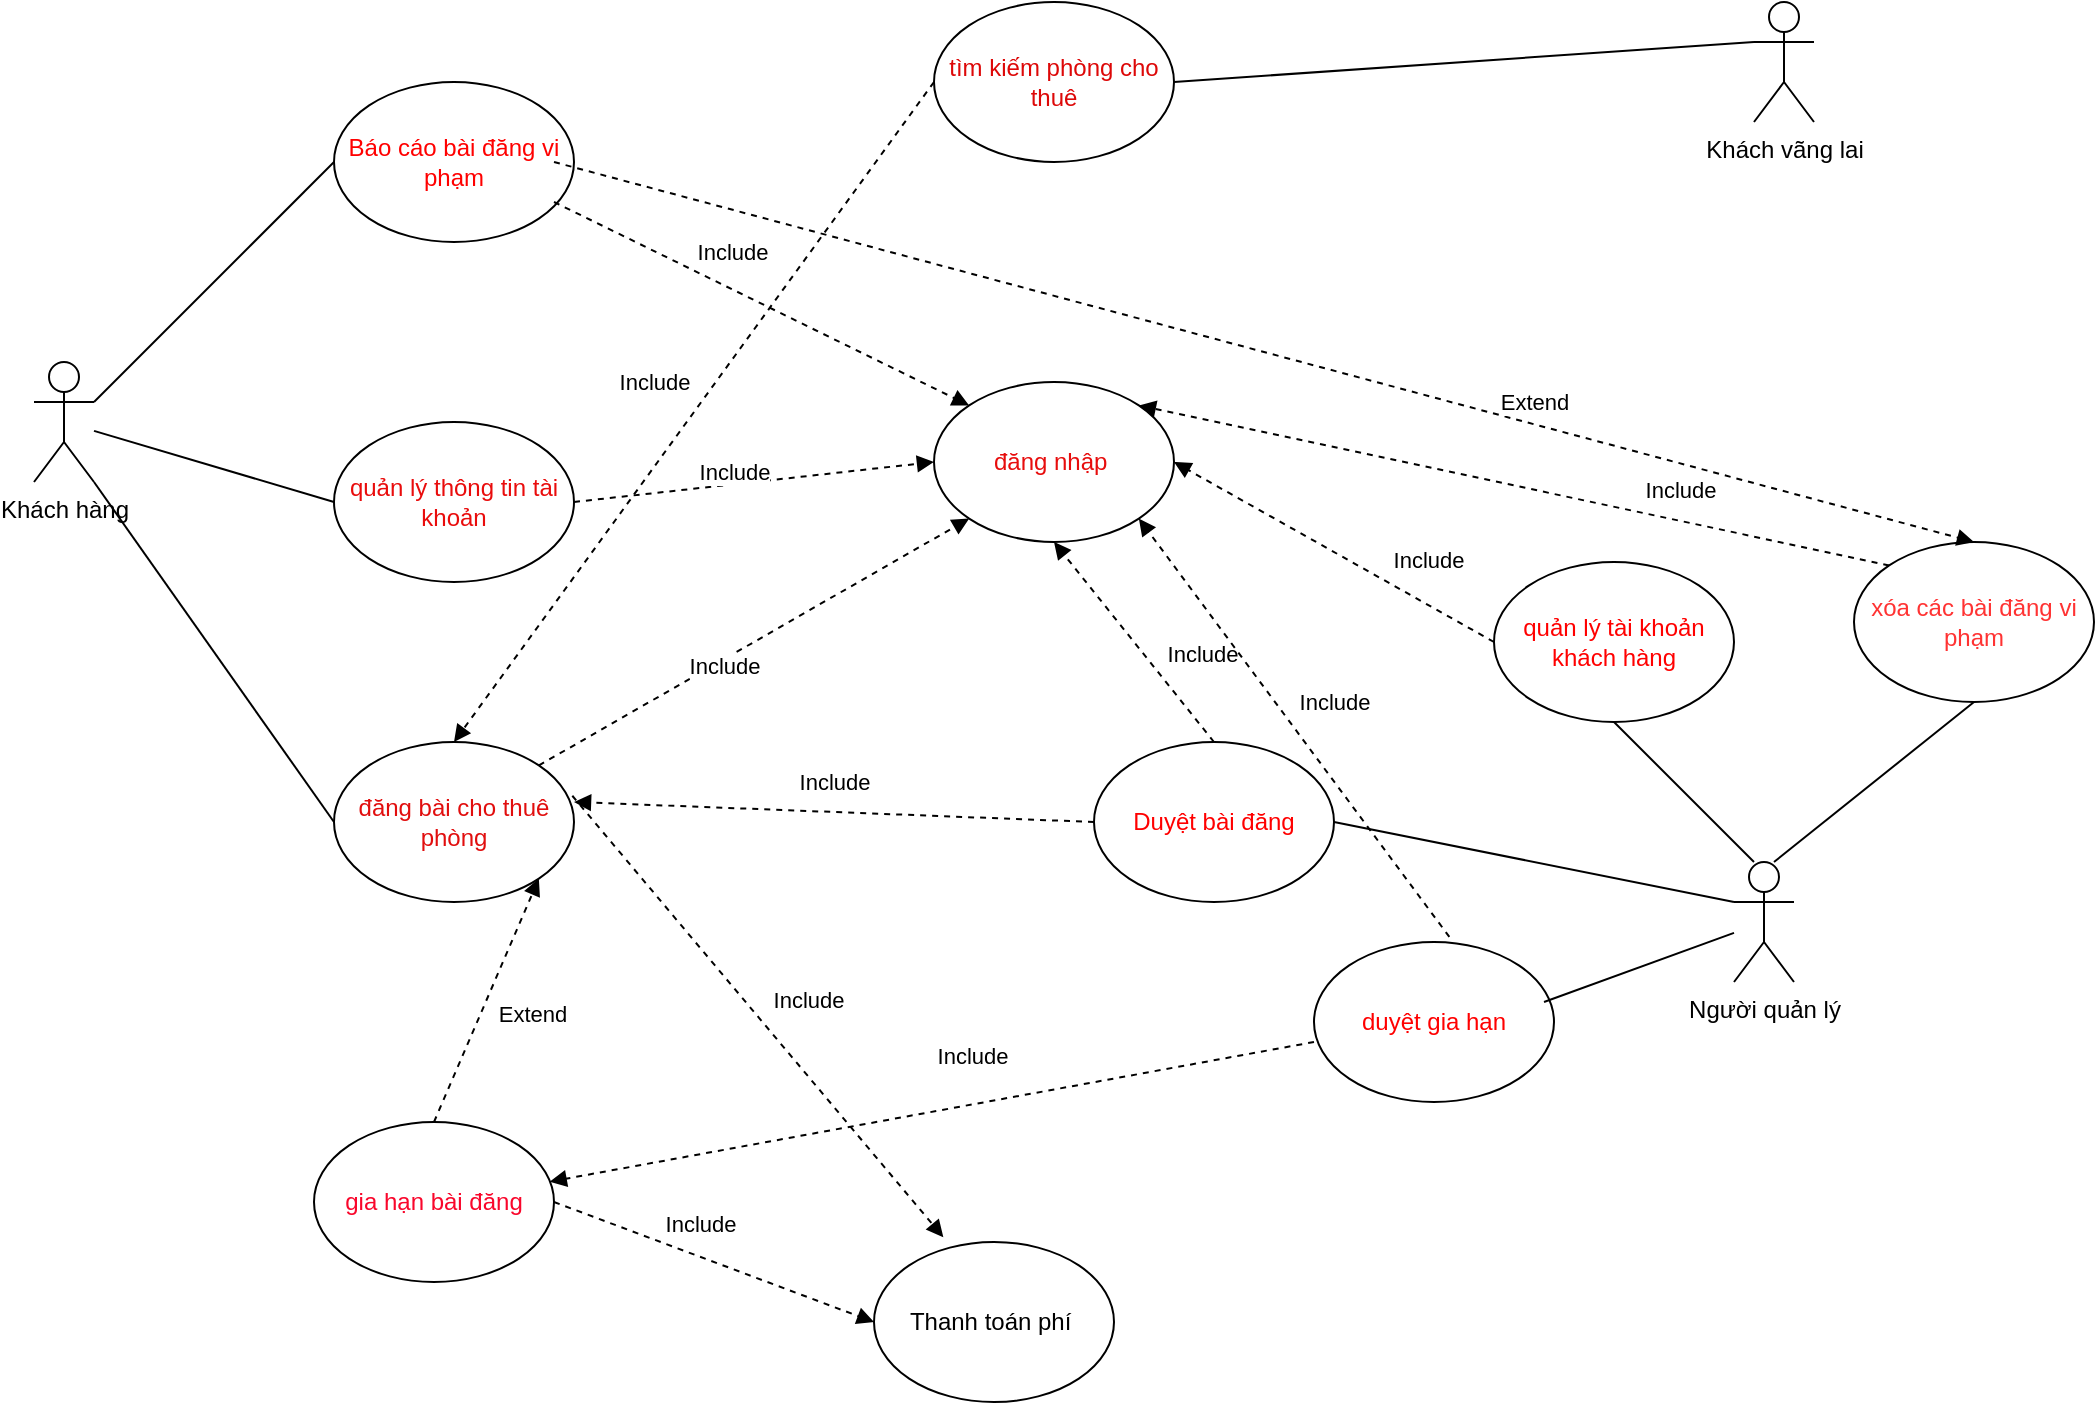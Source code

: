 <mxfile version="24.8.4" pages="4">
  <diagram name="Page-1" id="BQ_2tN83CtN3XIH8CyFC">
    <mxGraphModel dx="1500" dy="746" grid="1" gridSize="10" guides="1" tooltips="1" connect="1" arrows="1" fold="1" page="1" pageScale="1" pageWidth="1654" pageHeight="2336" math="0" shadow="0">
      <root>
        <mxCell id="0" />
        <mxCell id="1" parent="0" />
        <mxCell id="l2JES9F-hAtox_VoTa_b-1" value="Khách hàng" style="shape=umlActor;verticalLabelPosition=bottom;verticalAlign=top;html=1;outlineConnect=0;" parent="1" vertex="1">
          <mxGeometry x="50" y="260" width="30" height="60" as="geometry" />
        </mxCell>
        <mxCell id="l2JES9F-hAtox_VoTa_b-2" value="Người quản lý" style="shape=umlActor;verticalLabelPosition=bottom;verticalAlign=top;html=1;outlineConnect=0;" parent="1" vertex="1">
          <mxGeometry x="900" y="510" width="30" height="60" as="geometry" />
        </mxCell>
        <mxCell id="l2JES9F-hAtox_VoTa_b-3" value="Khách vãng lai" style="shape=umlActor;verticalLabelPosition=bottom;verticalAlign=top;html=1;outlineConnect=0;" parent="1" vertex="1">
          <mxGeometry x="910" y="80" width="30" height="60" as="geometry" />
        </mxCell>
        <mxCell id="l2JES9F-hAtox_VoTa_b-4" value="đăng nhập&amp;nbsp;" style="ellipse;whiteSpace=wrap;html=1;fontColor=#e70d0d;" parent="1" vertex="1">
          <mxGeometry x="500" y="270" width="120" height="80" as="geometry" />
        </mxCell>
        <mxCell id="l2JES9F-hAtox_VoTa_b-5" value="quản lý thông tin tài khoản" style="ellipse;whiteSpace=wrap;html=1;fontColor=#e90c0c;" parent="1" vertex="1">
          <mxGeometry x="200" y="290" width="120" height="80" as="geometry" />
        </mxCell>
        <mxCell id="l2JES9F-hAtox_VoTa_b-6" value="đăng bài cho thuê phòng" style="ellipse;whiteSpace=wrap;html=1;fontColor=#e10e0e;" parent="1" vertex="1">
          <mxGeometry x="200" y="450" width="120" height="80" as="geometry" />
        </mxCell>
        <mxCell id="l2JES9F-hAtox_VoTa_b-7" value="Báo cáo bài đăng vi phạm" style="ellipse;whiteSpace=wrap;html=1;fontColor=#FF0000;" parent="1" vertex="1">
          <mxGeometry x="200" y="120" width="120" height="80" as="geometry" />
        </mxCell>
        <mxCell id="l2JES9F-hAtox_VoTa_b-8" value="Duyệt bài đăng" style="ellipse;whiteSpace=wrap;html=1;fontColor=#FF0000;" parent="1" vertex="1">
          <mxGeometry x="580" y="450" width="120" height="80" as="geometry" />
        </mxCell>
        <mxCell id="l2JES9F-hAtox_VoTa_b-9" value="tìm kiếm phòng cho thuê" style="ellipse;whiteSpace=wrap;html=1;fontColor=#dd0808;" parent="1" vertex="1">
          <mxGeometry x="500" y="80" width="120" height="80" as="geometry" />
        </mxCell>
        <mxCell id="l2JES9F-hAtox_VoTa_b-10" value="Thanh toán phí&amp;nbsp;" style="ellipse;whiteSpace=wrap;html=1;" parent="1" vertex="1">
          <mxGeometry x="470" y="700" width="120" height="80" as="geometry" />
        </mxCell>
        <mxCell id="l2JES9F-hAtox_VoTa_b-11" value="xóa các bài đăng vi phạm" style="ellipse;whiteSpace=wrap;html=1;fontColor=#FF3333;" parent="1" vertex="1">
          <mxGeometry x="960" y="350" width="120" height="80" as="geometry" />
        </mxCell>
        <mxCell id="l2JES9F-hAtox_VoTa_b-12" value="quản lý tài khoản khách hàng" style="ellipse;whiteSpace=wrap;html=1;fontColor=#FF0000;" parent="1" vertex="1">
          <mxGeometry x="780" y="360" width="120" height="80" as="geometry" />
        </mxCell>
        <mxCell id="l2JES9F-hAtox_VoTa_b-13" value="duyệt gia hạn" style="ellipse;whiteSpace=wrap;html=1;fontColor=#FF0000;" parent="1" vertex="1">
          <mxGeometry x="690" y="550" width="120" height="80" as="geometry" />
        </mxCell>
        <mxCell id="l2JES9F-hAtox_VoTa_b-14" value="" style="endArrow=none;html=1;rounded=0;entryX=0;entryY=0.5;entryDx=0;entryDy=0;" parent="1" target="l2JES9F-hAtox_VoTa_b-7" edge="1">
          <mxGeometry width="50" height="50" relative="1" as="geometry">
            <mxPoint x="80" y="280" as="sourcePoint" />
            <mxPoint x="130" y="230" as="targetPoint" />
          </mxGeometry>
        </mxCell>
        <mxCell id="l2JES9F-hAtox_VoTa_b-15" value="" style="endArrow=none;html=1;rounded=0;entryX=0;entryY=0.5;entryDx=0;entryDy=0;" parent="1" source="l2JES9F-hAtox_VoTa_b-1" target="l2JES9F-hAtox_VoTa_b-5" edge="1">
          <mxGeometry width="50" height="50" relative="1" as="geometry">
            <mxPoint x="80" y="320" as="sourcePoint" />
            <mxPoint x="130" y="270" as="targetPoint" />
          </mxGeometry>
        </mxCell>
        <mxCell id="l2JES9F-hAtox_VoTa_b-16" value="" style="endArrow=none;html=1;rounded=0;exitX=0;exitY=0.5;exitDx=0;exitDy=0;entryX=1;entryY=1;entryDx=0;entryDy=0;entryPerimeter=0;" parent="1" source="l2JES9F-hAtox_VoTa_b-6" target="l2JES9F-hAtox_VoTa_b-1" edge="1">
          <mxGeometry width="50" height="50" relative="1" as="geometry">
            <mxPoint x="50" y="390" as="sourcePoint" />
            <mxPoint x="100" y="340" as="targetPoint" />
          </mxGeometry>
        </mxCell>
        <mxCell id="l2JES9F-hAtox_VoTa_b-17" value="" style="endArrow=block;html=1;rounded=0;entryX=0.289;entryY=-0.03;entryDx=0;entryDy=0;dashed=1;endFill=1;exitX=0.993;exitY=0.336;exitDx=0;exitDy=0;exitPerimeter=0;entryPerimeter=0;" parent="1" source="l2JES9F-hAtox_VoTa_b-6" target="l2JES9F-hAtox_VoTa_b-10" edge="1">
          <mxGeometry width="50" height="50" relative="1" as="geometry">
            <mxPoint x="320" y="342" as="sourcePoint" />
            <mxPoint x="408" y="280" as="targetPoint" />
          </mxGeometry>
        </mxCell>
        <mxCell id="l2JES9F-hAtox_VoTa_b-18" value="Include" style="edgeLabel;html=1;align=center;verticalAlign=middle;resizable=0;points=[];" parent="l2JES9F-hAtox_VoTa_b-17" vertex="1" connectable="0">
          <mxGeometry x="0.053" y="2" relative="1" as="geometry">
            <mxPoint x="18" y="-13" as="offset" />
          </mxGeometry>
        </mxCell>
        <mxCell id="l2JES9F-hAtox_VoTa_b-19" value="" style="endArrow=block;dashed=1;html=1;rounded=0;entryX=1;entryY=0.375;entryDx=0;entryDy=0;endFill=1;exitX=0;exitY=0.5;exitDx=0;exitDy=0;entryPerimeter=0;" parent="1" source="l2JES9F-hAtox_VoTa_b-8" target="l2JES9F-hAtox_VoTa_b-6" edge="1">
          <mxGeometry width="50" height="50" relative="1" as="geometry">
            <mxPoint x="473" y="399" as="sourcePoint" />
            <mxPoint x="447" y="480" as="targetPoint" />
          </mxGeometry>
        </mxCell>
        <mxCell id="l2JES9F-hAtox_VoTa_b-20" value="Include" style="edgeLabel;html=1;align=center;verticalAlign=middle;resizable=0;points=[];" parent="l2JES9F-hAtox_VoTa_b-19" vertex="1" connectable="0">
          <mxGeometry x="-0.332" y="-1" relative="1" as="geometry">
            <mxPoint x="-43" y="-16" as="offset" />
          </mxGeometry>
        </mxCell>
        <mxCell id="l2JES9F-hAtox_VoTa_b-21" value="" style="endArrow=none;html=1;rounded=0;" parent="1" target="l2JES9F-hAtox_VoTa_b-2" edge="1">
          <mxGeometry width="50" height="50" relative="1" as="geometry">
            <mxPoint x="805" y="580" as="sourcePoint" />
            <mxPoint x="960" y="550" as="targetPoint" />
          </mxGeometry>
        </mxCell>
        <mxCell id="l2JES9F-hAtox_VoTa_b-22" value="" style="endArrow=none;html=1;rounded=0;entryX=1.017;entryY=0.418;entryDx=0;entryDy=0;entryPerimeter=0;exitX=0.5;exitY=1;exitDx=0;exitDy=0;" parent="1" source="l2JES9F-hAtox_VoTa_b-12" edge="1">
          <mxGeometry width="50" height="50" relative="1" as="geometry">
            <mxPoint x="978" y="497" as="sourcePoint" />
            <mxPoint x="910" y="510" as="targetPoint" />
          </mxGeometry>
        </mxCell>
        <mxCell id="l2JES9F-hAtox_VoTa_b-23" value="" style="endArrow=none;html=1;rounded=0;entryX=0.5;entryY=1;entryDx=0;entryDy=0;" parent="1" target="l2JES9F-hAtox_VoTa_b-11" edge="1">
          <mxGeometry width="50" height="50" relative="1" as="geometry">
            <mxPoint x="920" y="510" as="sourcePoint" />
            <mxPoint x="970" y="460" as="targetPoint" />
          </mxGeometry>
        </mxCell>
        <mxCell id="l2JES9F-hAtox_VoTa_b-25" value="gia hạn bài đăng" style="ellipse;whiteSpace=wrap;html=1;fontColor=#f9062b;" parent="1" vertex="1">
          <mxGeometry x="190" y="640" width="120" height="80" as="geometry" />
        </mxCell>
        <mxCell id="l2JES9F-hAtox_VoTa_b-30" value="" style="endArrow=block;html=1;rounded=0;entryX=1;entryY=1;entryDx=0;entryDy=0;dashed=1;startArrow=none;startFill=0;endFill=1;exitX=0.5;exitY=0;exitDx=0;exitDy=0;" parent="1" source="l2JES9F-hAtox_VoTa_b-25" target="l2JES9F-hAtox_VoTa_b-6" edge="1">
          <mxGeometry width="50" height="50" relative="1" as="geometry">
            <mxPoint x="350" y="650" as="sourcePoint" />
            <mxPoint x="468" y="538" as="targetPoint" />
          </mxGeometry>
        </mxCell>
        <mxCell id="l2JES9F-hAtox_VoTa_b-31" value="Extend" style="edgeLabel;html=1;align=center;verticalAlign=middle;resizable=0;points=[];" parent="l2JES9F-hAtox_VoTa_b-30" vertex="1" connectable="0">
          <mxGeometry x="-0.044" y="-11" relative="1" as="geometry">
            <mxPoint x="14" as="offset" />
          </mxGeometry>
        </mxCell>
        <mxCell id="l2JES9F-hAtox_VoTa_b-32" value="" style="endArrow=block;dashed=1;html=1;rounded=0;entryX=0;entryY=0.5;entryDx=0;entryDy=0;endFill=1;exitX=1;exitY=0.5;exitDx=0;exitDy=0;" parent="1" source="l2JES9F-hAtox_VoTa_b-25" target="l2JES9F-hAtox_VoTa_b-10" edge="1">
          <mxGeometry width="50" height="50" relative="1" as="geometry">
            <mxPoint x="400" y="662" as="sourcePoint" />
            <mxPoint x="428" y="610" as="targetPoint" />
          </mxGeometry>
        </mxCell>
        <mxCell id="l2JES9F-hAtox_VoTa_b-33" value="Include" style="edgeLabel;html=1;align=center;verticalAlign=middle;resizable=0;points=[];" parent="l2JES9F-hAtox_VoTa_b-32" vertex="1" connectable="0">
          <mxGeometry x="-0.332" y="-1" relative="1" as="geometry">
            <mxPoint x="20" y="-10" as="offset" />
          </mxGeometry>
        </mxCell>
        <mxCell id="l2JES9F-hAtox_VoTa_b-34" value="" style="endArrow=none;html=1;rounded=0;entryX=0;entryY=0.333;entryDx=0;entryDy=0;entryPerimeter=0;" parent="1" target="l2JES9F-hAtox_VoTa_b-2" edge="1">
          <mxGeometry width="50" height="50" relative="1" as="geometry">
            <mxPoint x="700" y="490" as="sourcePoint" />
            <mxPoint x="750" y="440" as="targetPoint" />
          </mxGeometry>
        </mxCell>
        <mxCell id="l2JES9F-hAtox_VoTa_b-35" value="" style="endArrow=block;dashed=1;html=1;rounded=0;entryX=0.982;entryY=0.373;entryDx=0;entryDy=0;endFill=1;exitX=0;exitY=0.5;exitDx=0;exitDy=0;entryPerimeter=0;" parent="1" target="l2JES9F-hAtox_VoTa_b-25" edge="1">
          <mxGeometry width="50" height="50" relative="1" as="geometry">
            <mxPoint x="690" y="600" as="sourcePoint" />
            <mxPoint x="430" y="590" as="targetPoint" />
          </mxGeometry>
        </mxCell>
        <mxCell id="l2JES9F-hAtox_VoTa_b-36" value="Include" style="edgeLabel;html=1;align=center;verticalAlign=middle;resizable=0;points=[];" parent="l2JES9F-hAtox_VoTa_b-35" vertex="1" connectable="0">
          <mxGeometry x="-0.332" y="-1" relative="1" as="geometry">
            <mxPoint x="-43" y="-16" as="offset" />
          </mxGeometry>
        </mxCell>
        <mxCell id="l2JES9F-hAtox_VoTa_b-37" value="" style="endArrow=block;html=1;rounded=0;entryX=0.5;entryY=0;entryDx=0;entryDy=0;dashed=1;startArrow=none;startFill=0;endFill=1;exitX=1;exitY=0.5;exitDx=0;exitDy=0;" parent="1" target="l2JES9F-hAtox_VoTa_b-11" edge="1">
          <mxGeometry width="50" height="50" relative="1" as="geometry">
            <mxPoint x="310" y="160" as="sourcePoint" />
            <mxPoint x="445" y="140" as="targetPoint" />
          </mxGeometry>
        </mxCell>
        <mxCell id="l2JES9F-hAtox_VoTa_b-38" value="Extend" style="edgeLabel;html=1;align=center;verticalAlign=middle;resizable=0;points=[];" parent="l2JES9F-hAtox_VoTa_b-37" vertex="1" connectable="0">
          <mxGeometry x="-0.044" y="-11" relative="1" as="geometry">
            <mxPoint x="153" y="18" as="offset" />
          </mxGeometry>
        </mxCell>
        <mxCell id="l2JES9F-hAtox_VoTa_b-39" value="" style="endArrow=none;html=1;rounded=0;entryX=0;entryY=0.333;entryDx=0;entryDy=0;entryPerimeter=0;exitX=1;exitY=0.5;exitDx=0;exitDy=0;" parent="1" source="l2JES9F-hAtox_VoTa_b-9" target="l2JES9F-hAtox_VoTa_b-3" edge="1">
          <mxGeometry width="50" height="50" relative="1" as="geometry">
            <mxPoint x="800" y="170" as="sourcePoint" />
            <mxPoint x="850" y="120" as="targetPoint" />
          </mxGeometry>
        </mxCell>
        <mxCell id="l2JES9F-hAtox_VoTa_b-40" value="" style="endArrow=block;dashed=1;html=1;rounded=0;entryX=0;entryY=0;entryDx=0;entryDy=0;endFill=1;exitX=1;exitY=0.5;exitDx=0;exitDy=0;" parent="1" target="l2JES9F-hAtox_VoTa_b-4" edge="1">
          <mxGeometry width="50" height="50" relative="1" as="geometry">
            <mxPoint x="310" y="180" as="sourcePoint" />
            <mxPoint x="420" y="280" as="targetPoint" />
          </mxGeometry>
        </mxCell>
        <mxCell id="l2JES9F-hAtox_VoTa_b-41" value="Include" style="edgeLabel;html=1;align=center;verticalAlign=middle;resizable=0;points=[];" parent="l2JES9F-hAtox_VoTa_b-40" vertex="1" connectable="0">
          <mxGeometry x="-0.332" y="-1" relative="1" as="geometry">
            <mxPoint x="20" y="-10" as="offset" />
          </mxGeometry>
        </mxCell>
        <mxCell id="l2JES9F-hAtox_VoTa_b-42" value="" style="endArrow=block;dashed=1;html=1;rounded=0;entryX=0;entryY=0.5;entryDx=0;entryDy=0;endFill=1;exitX=1;exitY=0.5;exitDx=0;exitDy=0;" parent="1" target="l2JES9F-hAtox_VoTa_b-4" edge="1">
          <mxGeometry width="50" height="50" relative="1" as="geometry">
            <mxPoint x="320" y="330" as="sourcePoint" />
            <mxPoint x="430" y="430" as="targetPoint" />
          </mxGeometry>
        </mxCell>
        <mxCell id="l2JES9F-hAtox_VoTa_b-43" value="Include" style="edgeLabel;html=1;align=center;verticalAlign=middle;resizable=0;points=[];" parent="l2JES9F-hAtox_VoTa_b-42" vertex="1" connectable="0">
          <mxGeometry x="-0.332" y="-1" relative="1" as="geometry">
            <mxPoint x="20" y="-10" as="offset" />
          </mxGeometry>
        </mxCell>
        <mxCell id="l2JES9F-hAtox_VoTa_b-44" value="" style="endArrow=block;dashed=1;html=1;rounded=0;entryX=0;entryY=1;entryDx=0;entryDy=0;endFill=1;exitX=1;exitY=0;exitDx=0;exitDy=0;" parent="1" source="l2JES9F-hAtox_VoTa_b-6" target="l2JES9F-hAtox_VoTa_b-4" edge="1">
          <mxGeometry width="50" height="50" relative="1" as="geometry">
            <mxPoint x="390" y="340" as="sourcePoint" />
            <mxPoint x="500" y="440" as="targetPoint" />
          </mxGeometry>
        </mxCell>
        <mxCell id="l2JES9F-hAtox_VoTa_b-45" value="Include" style="edgeLabel;html=1;align=center;verticalAlign=middle;resizable=0;points=[];" parent="l2JES9F-hAtox_VoTa_b-44" vertex="1" connectable="0">
          <mxGeometry x="-0.332" y="-1" relative="1" as="geometry">
            <mxPoint x="20" y="-10" as="offset" />
          </mxGeometry>
        </mxCell>
        <mxCell id="l2JES9F-hAtox_VoTa_b-46" value="" style="endArrow=block;dashed=1;html=1;rounded=0;entryX=1;entryY=0.5;entryDx=0;entryDy=0;endFill=1;exitX=0;exitY=0.5;exitDx=0;exitDy=0;" parent="1" source="l2JES9F-hAtox_VoTa_b-12" target="l2JES9F-hAtox_VoTa_b-4" edge="1">
          <mxGeometry width="50" height="50" relative="1" as="geometry">
            <mxPoint x="630" y="400" as="sourcePoint" />
            <mxPoint x="838" y="502" as="targetPoint" />
          </mxGeometry>
        </mxCell>
        <mxCell id="l2JES9F-hAtox_VoTa_b-47" value="Include" style="edgeLabel;html=1;align=center;verticalAlign=middle;resizable=0;points=[];" parent="l2JES9F-hAtox_VoTa_b-46" vertex="1" connectable="0">
          <mxGeometry x="-0.332" y="-1" relative="1" as="geometry">
            <mxPoint x="20" y="-10" as="offset" />
          </mxGeometry>
        </mxCell>
        <mxCell id="l2JES9F-hAtox_VoTa_b-48" value="" style="endArrow=block;dashed=1;html=1;rounded=0;entryX=0.5;entryY=1;entryDx=0;entryDy=0;endFill=1;exitX=0.5;exitY=0;exitDx=0;exitDy=0;" parent="1" source="l2JES9F-hAtox_VoTa_b-8" target="l2JES9F-hAtox_VoTa_b-4" edge="1">
          <mxGeometry width="50" height="50" relative="1" as="geometry">
            <mxPoint x="740" y="460" as="sourcePoint" />
            <mxPoint x="580" y="370" as="targetPoint" />
          </mxGeometry>
        </mxCell>
        <mxCell id="l2JES9F-hAtox_VoTa_b-49" value="Include" style="edgeLabel;html=1;align=center;verticalAlign=middle;resizable=0;points=[];" parent="l2JES9F-hAtox_VoTa_b-48" vertex="1" connectable="0">
          <mxGeometry x="-0.332" y="-1" relative="1" as="geometry">
            <mxPoint x="20" y="-10" as="offset" />
          </mxGeometry>
        </mxCell>
        <mxCell id="l2JES9F-hAtox_VoTa_b-50" value="" style="endArrow=block;dashed=1;html=1;rounded=0;entryX=1;entryY=1;entryDx=0;entryDy=0;endFill=1;exitX=0.564;exitY=-0.032;exitDx=0;exitDy=0;exitPerimeter=0;" parent="1" source="l2JES9F-hAtox_VoTa_b-13" target="l2JES9F-hAtox_VoTa_b-4" edge="1">
          <mxGeometry width="50" height="50" relative="1" as="geometry">
            <mxPoint x="800" y="420" as="sourcePoint" />
            <mxPoint x="640" y="330" as="targetPoint" />
          </mxGeometry>
        </mxCell>
        <mxCell id="l2JES9F-hAtox_VoTa_b-51" value="Include" style="edgeLabel;html=1;align=center;verticalAlign=middle;resizable=0;points=[];" parent="l2JES9F-hAtox_VoTa_b-50" vertex="1" connectable="0">
          <mxGeometry x="-0.332" y="-1" relative="1" as="geometry">
            <mxPoint x="-7" y="-47" as="offset" />
          </mxGeometry>
        </mxCell>
        <mxCell id="l2JES9F-hAtox_VoTa_b-52" value="" style="endArrow=block;dashed=1;html=1;rounded=0;entryX=1;entryY=0;entryDx=0;entryDy=0;endFill=1;exitX=0;exitY=0;exitDx=0;exitDy=0;" parent="1" source="l2JES9F-hAtox_VoTa_b-11" target="l2JES9F-hAtox_VoTa_b-4" edge="1">
          <mxGeometry width="50" height="50" relative="1" as="geometry">
            <mxPoint x="810" y="370" as="sourcePoint" />
            <mxPoint x="650" y="280" as="targetPoint" />
          </mxGeometry>
        </mxCell>
        <mxCell id="l2JES9F-hAtox_VoTa_b-53" value="Include" style="edgeLabel;html=1;align=center;verticalAlign=middle;resizable=0;points=[];" parent="l2JES9F-hAtox_VoTa_b-52" vertex="1" connectable="0">
          <mxGeometry x="-0.332" y="-1" relative="1" as="geometry">
            <mxPoint x="20" y="-10" as="offset" />
          </mxGeometry>
        </mxCell>
        <mxCell id="l2JES9F-hAtox_VoTa_b-54" value="" style="endArrow=block;html=1;rounded=0;entryX=0.5;entryY=0;entryDx=0;entryDy=0;dashed=1;endFill=1;exitX=0.993;exitY=0.336;exitDx=0;exitDy=0;exitPerimeter=0;" parent="1" target="l2JES9F-hAtox_VoTa_b-6" edge="1">
          <mxGeometry width="50" height="50" relative="1" as="geometry">
            <mxPoint x="500" y="120" as="sourcePoint" />
            <mxPoint x="636" y="381" as="targetPoint" />
          </mxGeometry>
        </mxCell>
        <mxCell id="l2JES9F-hAtox_VoTa_b-55" value="Include" style="edgeLabel;html=1;align=center;verticalAlign=middle;resizable=0;points=[];" parent="l2JES9F-hAtox_VoTa_b-54" vertex="1" connectable="0">
          <mxGeometry x="0.053" y="2" relative="1" as="geometry">
            <mxPoint x="-15" y="-25" as="offset" />
          </mxGeometry>
        </mxCell>
      </root>
    </mxGraphModel>
  </diagram>
  <diagram id="DK-BDEnetNu68t1VIco0" name="Page-2">
    <mxGraphModel dx="1050" dy="522" grid="1" gridSize="10" guides="1" tooltips="1" connect="1" arrows="1" fold="1" page="1" pageScale="1" pageWidth="850" pageHeight="1100" math="0" shadow="0">
      <root>
        <mxCell id="0" />
        <mxCell id="1" parent="0" />
        <mxCell id="_vLj43gm9U5g7hw9mRvg-1" value="KH/QTV" style="shape=umlActor;verticalLabelPosition=bottom;verticalAlign=top;html=1;outlineConnect=0;" vertex="1" parent="1">
          <mxGeometry x="180" y="220" width="30" height="60" as="geometry" />
        </mxCell>
        <mxCell id="_vLj43gm9U5g7hw9mRvg-2" value="đăng nhập" style="ellipse;whiteSpace=wrap;html=1;" vertex="1" parent="1">
          <mxGeometry x="340" y="220" width="120" height="80" as="geometry" />
        </mxCell>
        <mxCell id="_vLj43gm9U5g7hw9mRvg-3" value="" style="endArrow=none;html=1;rounded=0;entryX=0;entryY=0.5;entryDx=0;entryDy=0;" edge="1" parent="1" target="_vLj43gm9U5g7hw9mRvg-2">
          <mxGeometry width="50" height="50" relative="1" as="geometry">
            <mxPoint x="210" y="240" as="sourcePoint" />
            <mxPoint x="260" y="190" as="targetPoint" />
          </mxGeometry>
        </mxCell>
        <mxCell id="_vLj43gm9U5g7hw9mRvg-4" value="đăng ký" style="ellipse;whiteSpace=wrap;html=1;" vertex="1" parent="1">
          <mxGeometry x="560" y="160" width="100" height="60" as="geometry" />
        </mxCell>
        <mxCell id="_vLj43gm9U5g7hw9mRvg-5" value="Quên mật khẩu" style="ellipse;whiteSpace=wrap;html=1;" vertex="1" parent="1">
          <mxGeometry x="560" y="280" width="120" height="80" as="geometry" />
        </mxCell>
        <mxCell id="_vLj43gm9U5g7hw9mRvg-6" value="" style="endArrow=block;dashed=1;html=1;rounded=0;entryX=1;entryY=0;entryDx=0;entryDy=0;endFill=1;exitX=0;exitY=0.5;exitDx=0;exitDy=0;" edge="1" parent="1" source="_vLj43gm9U5g7hw9mRvg-4" target="_vLj43gm9U5g7hw9mRvg-2">
          <mxGeometry width="50" height="50" relative="1" as="geometry">
            <mxPoint x="638.04" y="170" as="sourcePoint" />
            <mxPoint x="468.04" y="250" as="targetPoint" />
          </mxGeometry>
        </mxCell>
        <mxCell id="_vLj43gm9U5g7hw9mRvg-7" value="Extend" style="edgeLabel;html=1;align=center;verticalAlign=middle;resizable=0;points=[];" vertex="1" connectable="0" parent="_vLj43gm9U5g7hw9mRvg-6">
          <mxGeometry x="-0.332" y="-1" relative="1" as="geometry">
            <mxPoint x="-19" y="-9" as="offset" />
          </mxGeometry>
        </mxCell>
        <mxCell id="_vLj43gm9U5g7hw9mRvg-8" value="" style="endArrow=block;dashed=1;html=1;rounded=0;entryX=1;entryY=1;entryDx=0;entryDy=0;endFill=1;exitX=0;exitY=0.5;exitDx=0;exitDy=0;" edge="1" parent="1" source="_vLj43gm9U5g7hw9mRvg-5" target="_vLj43gm9U5g7hw9mRvg-2">
          <mxGeometry width="50" height="50" relative="1" as="geometry">
            <mxPoint x="688.04" y="200" as="sourcePoint" />
            <mxPoint x="460.0" y="269.76" as="targetPoint" />
          </mxGeometry>
        </mxCell>
        <mxCell id="_vLj43gm9U5g7hw9mRvg-9" value="Extend" style="edgeLabel;html=1;align=center;verticalAlign=middle;resizable=0;points=[];" vertex="1" connectable="0" parent="_vLj43gm9U5g7hw9mRvg-8">
          <mxGeometry x="-0.332" y="-1" relative="1" as="geometry">
            <mxPoint x="7" y="-19" as="offset" />
          </mxGeometry>
        </mxCell>
      </root>
    </mxGraphModel>
  </diagram>
  <diagram id="AdcU6uADzQ5xVJpkTxkQ" name="Page-3">
    <mxGraphModel dx="1050" dy="522" grid="1" gridSize="10" guides="1" tooltips="1" connect="1" arrows="1" fold="1" page="1" pageScale="1" pageWidth="850" pageHeight="1100" math="0" shadow="0">
      <root>
        <mxCell id="0" />
        <mxCell id="1" parent="0" />
        <mxCell id="3ZRDN9v3aJLgR-9kueVp-1" value="Khách vãng lai" style="shape=umlActor;verticalLabelPosition=bottom;verticalAlign=top;html=1;outlineConnect=0;" vertex="1" parent="1">
          <mxGeometry x="480" y="160" width="30" height="60" as="geometry" />
        </mxCell>
        <mxCell id="3ZRDN9v3aJLgR-9kueVp-2" value="tìm kiếm phòng cho thuê" style="ellipse;whiteSpace=wrap;html=1;fontColor=#dd0808;" vertex="1" parent="1">
          <mxGeometry x="205" y="150" width="120" height="80" as="geometry" />
        </mxCell>
        <mxCell id="3ZRDN9v3aJLgR-9kueVp-3" value="" style="endArrow=none;html=1;rounded=0;entryX=0;entryY=0.333;entryDx=0;entryDy=0;entryPerimeter=0;exitX=1;exitY=0.5;exitDx=0;exitDy=0;" edge="1" parent="1" source="3ZRDN9v3aJLgR-9kueVp-2" target="3ZRDN9v3aJLgR-9kueVp-1">
          <mxGeometry width="50" height="50" relative="1" as="geometry">
            <mxPoint x="505" y="240" as="sourcePoint" />
            <mxPoint x="555" y="190" as="targetPoint" />
          </mxGeometry>
        </mxCell>
        <mxCell id="WxSM_XbFUbo_hL1HU9uR-1" value="" style="endArrow=block;html=1;rounded=0;entryX=0.628;entryY=-0.02;entryDx=0;entryDy=0;dashed=1;startArrow=none;startFill=0;endFill=1;entryPerimeter=0;" edge="1" parent="1" target="3ZRDN9v3aJLgR-9kueVp-2">
          <mxGeometry width="50" height="50" relative="1" as="geometry">
            <mxPoint x="340" y="80" as="sourcePoint" />
            <mxPoint x="485" y="20" as="targetPoint" />
          </mxGeometry>
        </mxCell>
        <mxCell id="WxSM_XbFUbo_hL1HU9uR-2" value="Extend" style="edgeLabel;html=1;align=center;verticalAlign=middle;resizable=0;points=[];" vertex="1" connectable="0" parent="WxSM_XbFUbo_hL1HU9uR-1">
          <mxGeometry x="-0.044" y="-11" relative="1" as="geometry">
            <mxPoint x="14" as="offset" />
          </mxGeometry>
        </mxCell>
        <mxCell id="WxSM_XbFUbo_hL1HU9uR-10" value="" style="endArrow=block;html=1;rounded=0;entryX=0.602;entryY=0.99;entryDx=0;entryDy=0;dashed=1;startArrow=none;startFill=0;endFill=1;entryPerimeter=0;" edge="1" parent="1" target="3ZRDN9v3aJLgR-9kueVp-2">
          <mxGeometry width="50" height="50" relative="1" as="geometry">
            <mxPoint x="320" y="290" as="sourcePoint" />
            <mxPoint x="330" y="278" as="targetPoint" />
          </mxGeometry>
        </mxCell>
        <mxCell id="WxSM_XbFUbo_hL1HU9uR-11" value="Extend" style="edgeLabel;html=1;align=center;verticalAlign=middle;resizable=0;points=[];" vertex="1" connectable="0" parent="WxSM_XbFUbo_hL1HU9uR-10">
          <mxGeometry x="-0.044" y="-11" relative="1" as="geometry">
            <mxPoint x="14" as="offset" />
          </mxGeometry>
        </mxCell>
        <mxCell id="WxSM_XbFUbo_hL1HU9uR-12" value="" style="endArrow=block;html=1;rounded=0;entryX=0;entryY=1;entryDx=0;entryDy=0;dashed=1;startArrow=none;startFill=0;endFill=1;" edge="1" parent="1" target="3ZRDN9v3aJLgR-9kueVp-2">
          <mxGeometry width="50" height="50" relative="1" as="geometry">
            <mxPoint x="150" y="280" as="sourcePoint" />
            <mxPoint x="145" y="278" as="targetPoint" />
          </mxGeometry>
        </mxCell>
        <mxCell id="WxSM_XbFUbo_hL1HU9uR-13" value="Extend" style="edgeLabel;html=1;align=center;verticalAlign=middle;resizable=0;points=[];" vertex="1" connectable="0" parent="WxSM_XbFUbo_hL1HU9uR-12">
          <mxGeometry x="-0.044" y="-11" relative="1" as="geometry">
            <mxPoint x="14" as="offset" />
          </mxGeometry>
        </mxCell>
        <mxCell id="amLRYKWG9-1qY6DLtA-4-1" value="vị trí" style="ellipse;whiteSpace=wrap;html=1;" vertex="1" parent="1">
          <mxGeometry x="290" width="120" height="80" as="geometry" />
        </mxCell>
        <mxCell id="uzDWtCK9vuwgr5Q50wuI-1" value="diện tích" style="ellipse;whiteSpace=wrap;html=1;" vertex="1" parent="1">
          <mxGeometry x="260" y="290" width="120" height="80" as="geometry" />
        </mxCell>
        <mxCell id="uzDWtCK9vuwgr5Q50wuI-2" value="giá thuê" style="ellipse;whiteSpace=wrap;html=1;" vertex="1" parent="1">
          <mxGeometry x="85" y="280" width="120" height="80" as="geometry" />
        </mxCell>
      </root>
    </mxGraphModel>
  </diagram>
  <diagram id="jlStm3_MiZy4u-bcFs-Z" name="Page-4">
    <mxGraphModel dx="1050" dy="522" grid="1" gridSize="10" guides="1" tooltips="1" connect="1" arrows="1" fold="1" page="1" pageScale="1" pageWidth="850" pageHeight="1100" math="0" shadow="0">
      <root>
        <mxCell id="0" />
        <mxCell id="1" parent="0" />
        <mxCell id="a0hTIUQvzzGB4Qp-WPHo-1" value="đăng bài cho thuê phòng" style="ellipse;whiteSpace=wrap;html=1;fontColor=#e10e0e;" vertex="1" parent="1">
          <mxGeometry x="230" y="210" width="120" height="80" as="geometry" />
        </mxCell>
        <mxCell id="_9Zv6KT4foKfuj4rbwlR-1" value="Sửa đổi thông tin bài đăng" style="ellipse;whiteSpace=wrap;html=1;" vertex="1" parent="1">
          <mxGeometry x="50" y="360" width="120" height="80" as="geometry" />
        </mxCell>
        <mxCell id="XGHhkH7ezQuiViq_fRqm-1" value="xem thông báo bài đăng" style="ellipse;whiteSpace=wrap;html=1;" vertex="1" parent="1">
          <mxGeometry x="260" y="400" width="120" height="80" as="geometry" />
        </mxCell>
        <mxCell id="Ab7JC8efoFUuer58Xzpu-1" value="" style="endArrow=block;html=1;rounded=0;entryX=0;entryY=1;entryDx=0;entryDy=0;dashed=1;startArrow=none;startFill=0;endFill=1;exitX=1;exitY=0.5;exitDx=0;exitDy=0;" edge="1" parent="1" target="a0hTIUQvzzGB4Qp-WPHo-1">
          <mxGeometry width="50" height="50" relative="1" as="geometry">
            <mxPoint x="125" y="360" as="sourcePoint" />
            <mxPoint x="260" y="340" as="targetPoint" />
          </mxGeometry>
        </mxCell>
        <mxCell id="Ab7JC8efoFUuer58Xzpu-2" value="Extend" style="edgeLabel;html=1;align=center;verticalAlign=middle;resizable=0;points=[];" vertex="1" connectable="0" parent="Ab7JC8efoFUuer58Xzpu-1">
          <mxGeometry x="-0.044" y="-11" relative="1" as="geometry">
            <mxPoint x="14" as="offset" />
          </mxGeometry>
        </mxCell>
        <mxCell id="3EYp0Mp58rfvk7cM-dxg-1" value="" style="endArrow=block;html=1;rounded=0;entryX=0.607;entryY=1.02;entryDx=0;entryDy=0;dashed=1;startArrow=none;startFill=0;endFill=1;exitX=1;exitY=0.5;exitDx=0;exitDy=0;entryPerimeter=0;" edge="1" parent="1" target="a0hTIUQvzzGB4Qp-WPHo-1">
          <mxGeometry width="50" height="50" relative="1" as="geometry">
            <mxPoint x="330" y="399" as="sourcePoint" />
            <mxPoint x="435" y="290" as="targetPoint" />
          </mxGeometry>
        </mxCell>
        <mxCell id="3EYp0Mp58rfvk7cM-dxg-2" value="Extend" style="edgeLabel;html=1;align=center;verticalAlign=middle;resizable=0;points=[];" vertex="1" connectable="0" parent="3EYp0Mp58rfvk7cM-dxg-1">
          <mxGeometry x="-0.044" y="-11" relative="1" as="geometry">
            <mxPoint x="14" as="offset" />
          </mxGeometry>
        </mxCell>
        <mxCell id="U1ng-IPTGww3_5i2BqIn-1" value="Khách hàng" style="shape=umlActor;verticalLabelPosition=bottom;verticalAlign=top;html=1;outlineConnect=0;" vertex="1" parent="1">
          <mxGeometry x="480" y="220" width="30" height="60" as="geometry" />
        </mxCell>
        <mxCell id="U1ng-IPTGww3_5i2BqIn-2" value="" style="endArrow=none;html=1;rounded=0;entryX=0;entryY=0.333;entryDx=0;entryDy=0;entryPerimeter=0;" edge="1" parent="1" target="U1ng-IPTGww3_5i2BqIn-1">
          <mxGeometry width="50" height="50" relative="1" as="geometry">
            <mxPoint x="350" y="250" as="sourcePoint" />
            <mxPoint x="400" y="200" as="targetPoint" />
          </mxGeometry>
        </mxCell>
      </root>
    </mxGraphModel>
  </diagram>
</mxfile>
